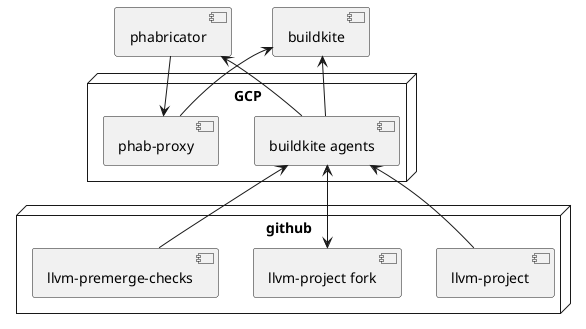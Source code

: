 @startuml
component phabricator
component buildkite

node github {
 component "llvm-project"
 component "llvm-project fork"
 component "llvm-premerge-checks"
}

node "GCP" {
 component "buildkite agents"
 component "phab-proxy"
}


[phabricator] --> [phab-proxy]
[phab-proxy] --> [buildkite]
[buildkite] <-- [buildkite agents]
[buildkite agents] <-- [llvm-project]
[buildkite agents] <--> [llvm-project fork]
[buildkite agents] --> [phabricator]
[buildkite agents] <-- [llvm-premerge-checks]
@enduml
